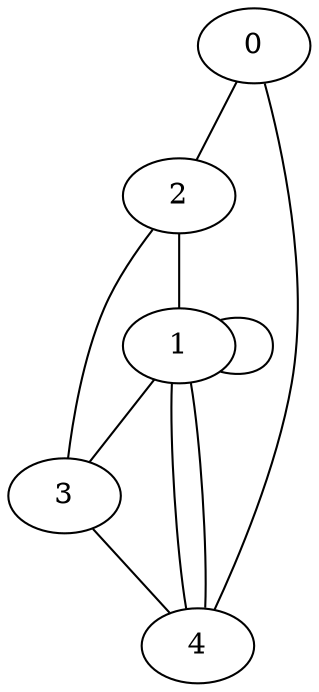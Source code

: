 graph G {
0[fillcolor="0"];
1[fillcolor="0"];
2[fillcolor="1"];
3[fillcolor="2"];
4[fillcolor="1"];
0--2 ;
1--1 ;
1--3 ;
1--4 ;
2--1 ;
2--3 ;
3--4 ;
4--0 ;
4--1 ;
}
